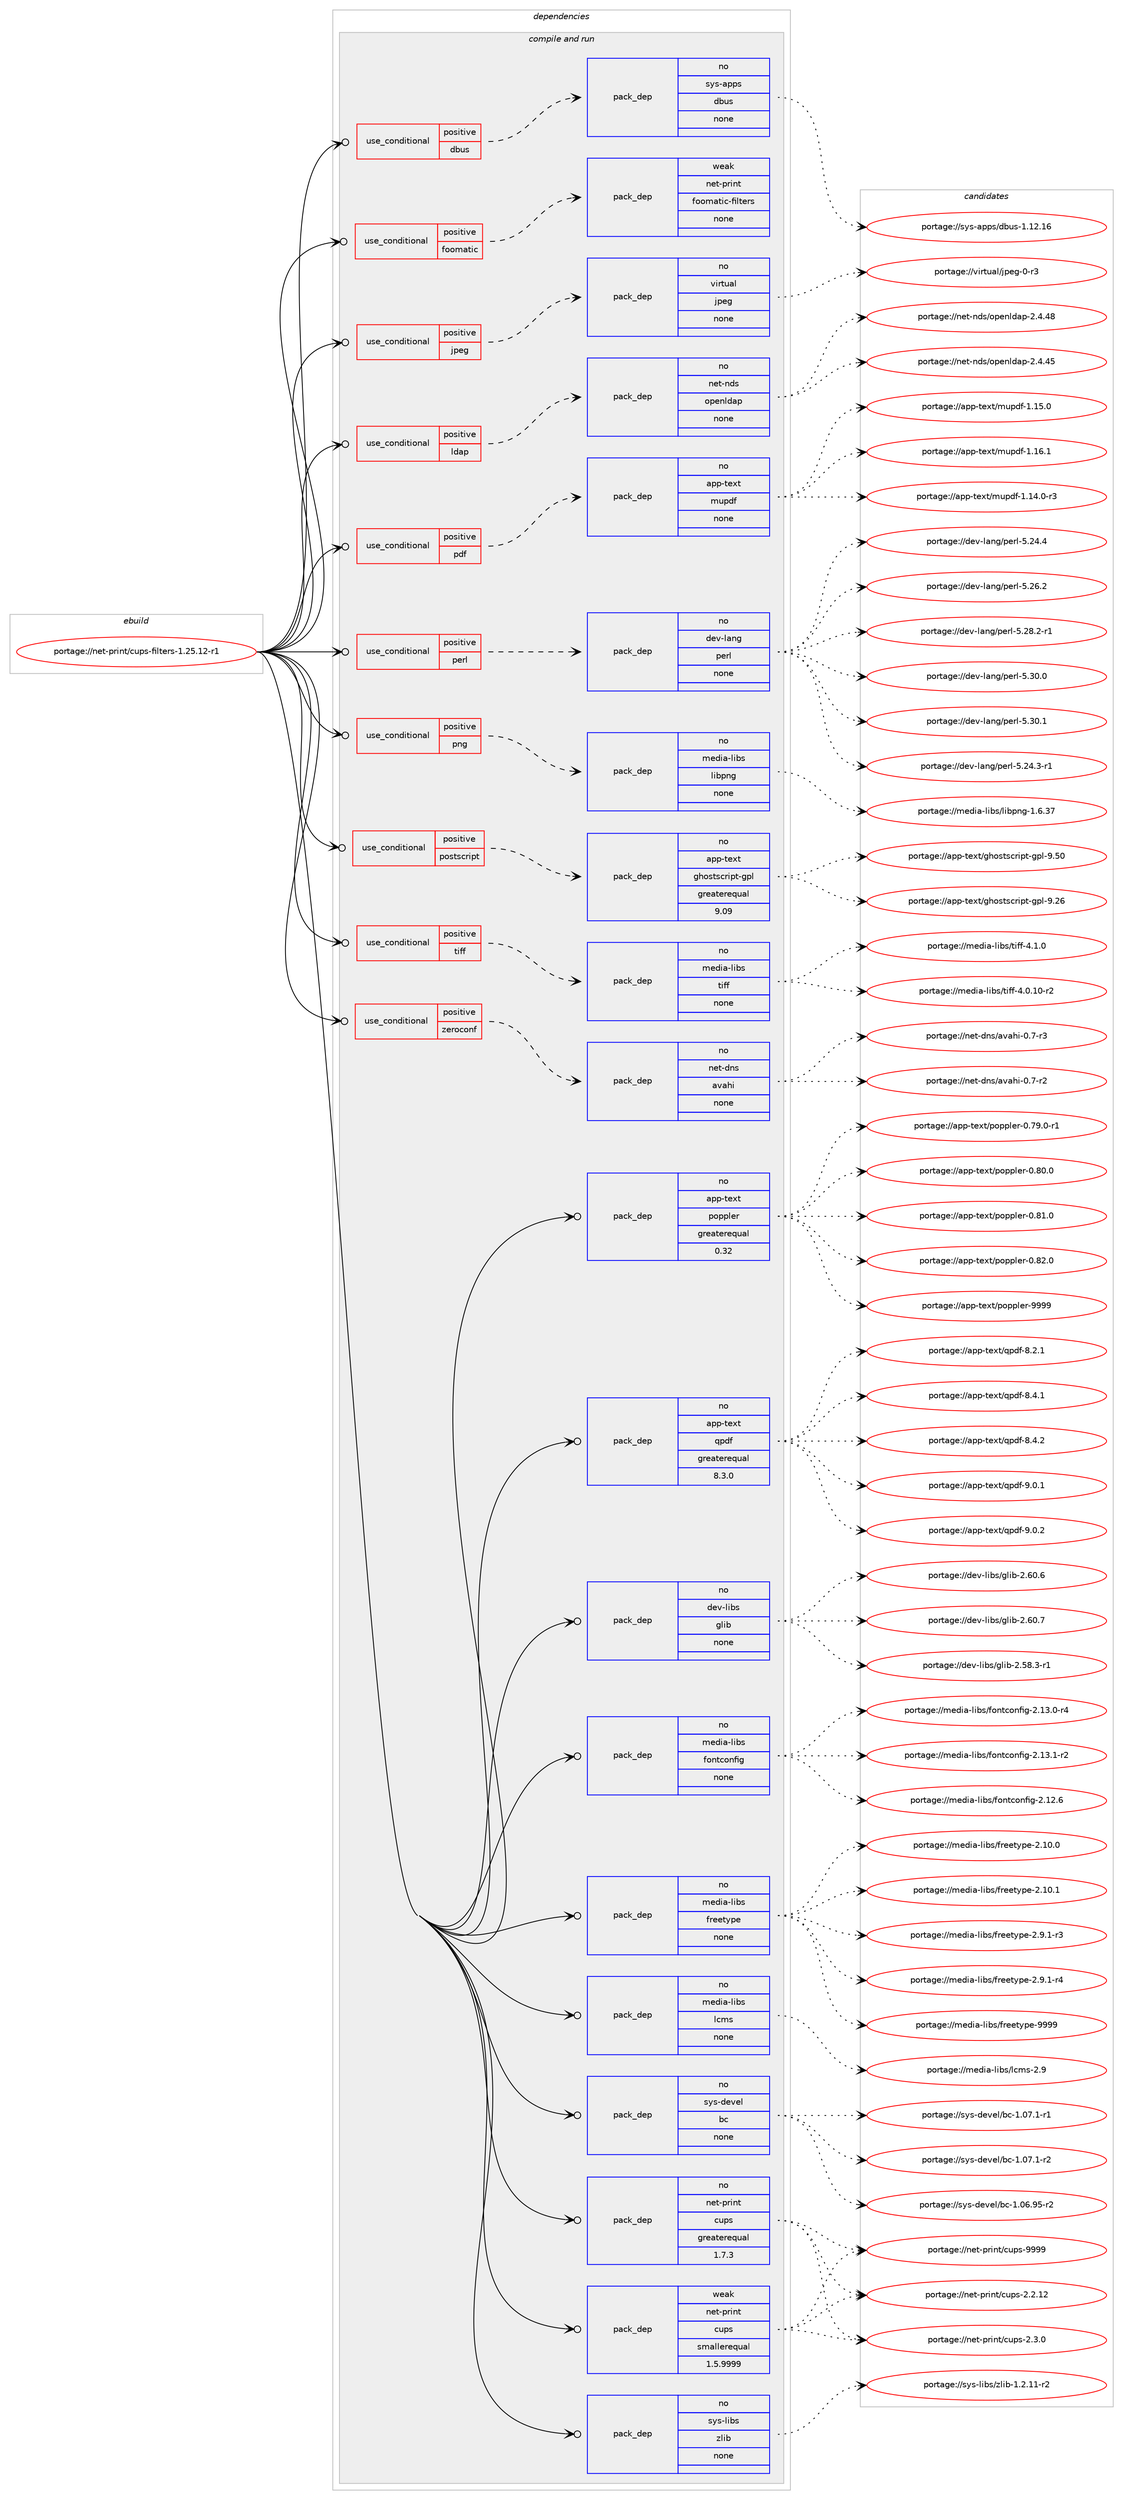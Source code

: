 digraph prolog {

# *************
# Graph options
# *************

newrank=true;
concentrate=true;
compound=true;
graph [rankdir=LR,fontname=Helvetica,fontsize=10,ranksep=1.5];#, ranksep=2.5, nodesep=0.2];
edge  [arrowhead=vee];
node  [fontname=Helvetica,fontsize=10];

# **********
# The ebuild
# **********

subgraph cluster_leftcol {
color=gray;
label=<<i>ebuild</i>>;
id [label="portage://net-print/cups-filters-1.25.12-r1", color=red, width=4, href="../net-print/cups-filters-1.25.12-r1.svg"];
}

# ****************
# The dependencies
# ****************

subgraph cluster_midcol {
color=gray;
label=<<i>dependencies</i>>;
subgraph cluster_compile {
fillcolor="#eeeeee";
style=filled;
label=<<i>compile</i>>;
}
subgraph cluster_compileandrun {
fillcolor="#eeeeee";
style=filled;
label=<<i>compile and run</i>>;
subgraph cond93526 {
dependency374276 [label=<<TABLE BORDER="0" CELLBORDER="1" CELLSPACING="0" CELLPADDING="4"><TR><TD ROWSPAN="3" CELLPADDING="10">use_conditional</TD></TR><TR><TD>positive</TD></TR><TR><TD>dbus</TD></TR></TABLE>>, shape=none, color=red];
subgraph pack274422 {
dependency374277 [label=<<TABLE BORDER="0" CELLBORDER="1" CELLSPACING="0" CELLPADDING="4" WIDTH="220"><TR><TD ROWSPAN="6" CELLPADDING="30">pack_dep</TD></TR><TR><TD WIDTH="110">no</TD></TR><TR><TD>sys-apps</TD></TR><TR><TD>dbus</TD></TR><TR><TD>none</TD></TR><TR><TD></TD></TR></TABLE>>, shape=none, color=blue];
}
dependency374276:e -> dependency374277:w [weight=20,style="dashed",arrowhead="vee"];
}
id:e -> dependency374276:w [weight=20,style="solid",arrowhead="odotvee"];
subgraph cond93527 {
dependency374278 [label=<<TABLE BORDER="0" CELLBORDER="1" CELLSPACING="0" CELLPADDING="4"><TR><TD ROWSPAN="3" CELLPADDING="10">use_conditional</TD></TR><TR><TD>positive</TD></TR><TR><TD>foomatic</TD></TR></TABLE>>, shape=none, color=red];
subgraph pack274423 {
dependency374279 [label=<<TABLE BORDER="0" CELLBORDER="1" CELLSPACING="0" CELLPADDING="4" WIDTH="220"><TR><TD ROWSPAN="6" CELLPADDING="30">pack_dep</TD></TR><TR><TD WIDTH="110">weak</TD></TR><TR><TD>net-print</TD></TR><TR><TD>foomatic-filters</TD></TR><TR><TD>none</TD></TR><TR><TD></TD></TR></TABLE>>, shape=none, color=blue];
}
dependency374278:e -> dependency374279:w [weight=20,style="dashed",arrowhead="vee"];
}
id:e -> dependency374278:w [weight=20,style="solid",arrowhead="odotvee"];
subgraph cond93528 {
dependency374280 [label=<<TABLE BORDER="0" CELLBORDER="1" CELLSPACING="0" CELLPADDING="4"><TR><TD ROWSPAN="3" CELLPADDING="10">use_conditional</TD></TR><TR><TD>positive</TD></TR><TR><TD>jpeg</TD></TR></TABLE>>, shape=none, color=red];
subgraph pack274424 {
dependency374281 [label=<<TABLE BORDER="0" CELLBORDER="1" CELLSPACING="0" CELLPADDING="4" WIDTH="220"><TR><TD ROWSPAN="6" CELLPADDING="30">pack_dep</TD></TR><TR><TD WIDTH="110">no</TD></TR><TR><TD>virtual</TD></TR><TR><TD>jpeg</TD></TR><TR><TD>none</TD></TR><TR><TD></TD></TR></TABLE>>, shape=none, color=blue];
}
dependency374280:e -> dependency374281:w [weight=20,style="dashed",arrowhead="vee"];
}
id:e -> dependency374280:w [weight=20,style="solid",arrowhead="odotvee"];
subgraph cond93529 {
dependency374282 [label=<<TABLE BORDER="0" CELLBORDER="1" CELLSPACING="0" CELLPADDING="4"><TR><TD ROWSPAN="3" CELLPADDING="10">use_conditional</TD></TR><TR><TD>positive</TD></TR><TR><TD>ldap</TD></TR></TABLE>>, shape=none, color=red];
subgraph pack274425 {
dependency374283 [label=<<TABLE BORDER="0" CELLBORDER="1" CELLSPACING="0" CELLPADDING="4" WIDTH="220"><TR><TD ROWSPAN="6" CELLPADDING="30">pack_dep</TD></TR><TR><TD WIDTH="110">no</TD></TR><TR><TD>net-nds</TD></TR><TR><TD>openldap</TD></TR><TR><TD>none</TD></TR><TR><TD></TD></TR></TABLE>>, shape=none, color=blue];
}
dependency374282:e -> dependency374283:w [weight=20,style="dashed",arrowhead="vee"];
}
id:e -> dependency374282:w [weight=20,style="solid",arrowhead="odotvee"];
subgraph cond93530 {
dependency374284 [label=<<TABLE BORDER="0" CELLBORDER="1" CELLSPACING="0" CELLPADDING="4"><TR><TD ROWSPAN="3" CELLPADDING="10">use_conditional</TD></TR><TR><TD>positive</TD></TR><TR><TD>pdf</TD></TR></TABLE>>, shape=none, color=red];
subgraph pack274426 {
dependency374285 [label=<<TABLE BORDER="0" CELLBORDER="1" CELLSPACING="0" CELLPADDING="4" WIDTH="220"><TR><TD ROWSPAN="6" CELLPADDING="30">pack_dep</TD></TR><TR><TD WIDTH="110">no</TD></TR><TR><TD>app-text</TD></TR><TR><TD>mupdf</TD></TR><TR><TD>none</TD></TR><TR><TD></TD></TR></TABLE>>, shape=none, color=blue];
}
dependency374284:e -> dependency374285:w [weight=20,style="dashed",arrowhead="vee"];
}
id:e -> dependency374284:w [weight=20,style="solid",arrowhead="odotvee"];
subgraph cond93531 {
dependency374286 [label=<<TABLE BORDER="0" CELLBORDER="1" CELLSPACING="0" CELLPADDING="4"><TR><TD ROWSPAN="3" CELLPADDING="10">use_conditional</TD></TR><TR><TD>positive</TD></TR><TR><TD>perl</TD></TR></TABLE>>, shape=none, color=red];
subgraph pack274427 {
dependency374287 [label=<<TABLE BORDER="0" CELLBORDER="1" CELLSPACING="0" CELLPADDING="4" WIDTH="220"><TR><TD ROWSPAN="6" CELLPADDING="30">pack_dep</TD></TR><TR><TD WIDTH="110">no</TD></TR><TR><TD>dev-lang</TD></TR><TR><TD>perl</TD></TR><TR><TD>none</TD></TR><TR><TD></TD></TR></TABLE>>, shape=none, color=blue];
}
dependency374286:e -> dependency374287:w [weight=20,style="dashed",arrowhead="vee"];
}
id:e -> dependency374286:w [weight=20,style="solid",arrowhead="odotvee"];
subgraph cond93532 {
dependency374288 [label=<<TABLE BORDER="0" CELLBORDER="1" CELLSPACING="0" CELLPADDING="4"><TR><TD ROWSPAN="3" CELLPADDING="10">use_conditional</TD></TR><TR><TD>positive</TD></TR><TR><TD>png</TD></TR></TABLE>>, shape=none, color=red];
subgraph pack274428 {
dependency374289 [label=<<TABLE BORDER="0" CELLBORDER="1" CELLSPACING="0" CELLPADDING="4" WIDTH="220"><TR><TD ROWSPAN="6" CELLPADDING="30">pack_dep</TD></TR><TR><TD WIDTH="110">no</TD></TR><TR><TD>media-libs</TD></TR><TR><TD>libpng</TD></TR><TR><TD>none</TD></TR><TR><TD></TD></TR></TABLE>>, shape=none, color=blue];
}
dependency374288:e -> dependency374289:w [weight=20,style="dashed",arrowhead="vee"];
}
id:e -> dependency374288:w [weight=20,style="solid",arrowhead="odotvee"];
subgraph cond93533 {
dependency374290 [label=<<TABLE BORDER="0" CELLBORDER="1" CELLSPACING="0" CELLPADDING="4"><TR><TD ROWSPAN="3" CELLPADDING="10">use_conditional</TD></TR><TR><TD>positive</TD></TR><TR><TD>postscript</TD></TR></TABLE>>, shape=none, color=red];
subgraph pack274429 {
dependency374291 [label=<<TABLE BORDER="0" CELLBORDER="1" CELLSPACING="0" CELLPADDING="4" WIDTH="220"><TR><TD ROWSPAN="6" CELLPADDING="30">pack_dep</TD></TR><TR><TD WIDTH="110">no</TD></TR><TR><TD>app-text</TD></TR><TR><TD>ghostscript-gpl</TD></TR><TR><TD>greaterequal</TD></TR><TR><TD>9.09</TD></TR></TABLE>>, shape=none, color=blue];
}
dependency374290:e -> dependency374291:w [weight=20,style="dashed",arrowhead="vee"];
}
id:e -> dependency374290:w [weight=20,style="solid",arrowhead="odotvee"];
subgraph cond93534 {
dependency374292 [label=<<TABLE BORDER="0" CELLBORDER="1" CELLSPACING="0" CELLPADDING="4"><TR><TD ROWSPAN="3" CELLPADDING="10">use_conditional</TD></TR><TR><TD>positive</TD></TR><TR><TD>tiff</TD></TR></TABLE>>, shape=none, color=red];
subgraph pack274430 {
dependency374293 [label=<<TABLE BORDER="0" CELLBORDER="1" CELLSPACING="0" CELLPADDING="4" WIDTH="220"><TR><TD ROWSPAN="6" CELLPADDING="30">pack_dep</TD></TR><TR><TD WIDTH="110">no</TD></TR><TR><TD>media-libs</TD></TR><TR><TD>tiff</TD></TR><TR><TD>none</TD></TR><TR><TD></TD></TR></TABLE>>, shape=none, color=blue];
}
dependency374292:e -> dependency374293:w [weight=20,style="dashed",arrowhead="vee"];
}
id:e -> dependency374292:w [weight=20,style="solid",arrowhead="odotvee"];
subgraph cond93535 {
dependency374294 [label=<<TABLE BORDER="0" CELLBORDER="1" CELLSPACING="0" CELLPADDING="4"><TR><TD ROWSPAN="3" CELLPADDING="10">use_conditional</TD></TR><TR><TD>positive</TD></TR><TR><TD>zeroconf</TD></TR></TABLE>>, shape=none, color=red];
subgraph pack274431 {
dependency374295 [label=<<TABLE BORDER="0" CELLBORDER="1" CELLSPACING="0" CELLPADDING="4" WIDTH="220"><TR><TD ROWSPAN="6" CELLPADDING="30">pack_dep</TD></TR><TR><TD WIDTH="110">no</TD></TR><TR><TD>net-dns</TD></TR><TR><TD>avahi</TD></TR><TR><TD>none</TD></TR><TR><TD></TD></TR></TABLE>>, shape=none, color=blue];
}
dependency374294:e -> dependency374295:w [weight=20,style="dashed",arrowhead="vee"];
}
id:e -> dependency374294:w [weight=20,style="solid",arrowhead="odotvee"];
subgraph pack274432 {
dependency374296 [label=<<TABLE BORDER="0" CELLBORDER="1" CELLSPACING="0" CELLPADDING="4" WIDTH="220"><TR><TD ROWSPAN="6" CELLPADDING="30">pack_dep</TD></TR><TR><TD WIDTH="110">no</TD></TR><TR><TD>app-text</TD></TR><TR><TD>poppler</TD></TR><TR><TD>greaterequal</TD></TR><TR><TD>0.32</TD></TR></TABLE>>, shape=none, color=blue];
}
id:e -> dependency374296:w [weight=20,style="solid",arrowhead="odotvee"];
subgraph pack274433 {
dependency374297 [label=<<TABLE BORDER="0" CELLBORDER="1" CELLSPACING="0" CELLPADDING="4" WIDTH="220"><TR><TD ROWSPAN="6" CELLPADDING="30">pack_dep</TD></TR><TR><TD WIDTH="110">no</TD></TR><TR><TD>app-text</TD></TR><TR><TD>qpdf</TD></TR><TR><TD>greaterequal</TD></TR><TR><TD>8.3.0</TD></TR></TABLE>>, shape=none, color=blue];
}
id:e -> dependency374297:w [weight=20,style="solid",arrowhead="odotvee"];
subgraph pack274434 {
dependency374298 [label=<<TABLE BORDER="0" CELLBORDER="1" CELLSPACING="0" CELLPADDING="4" WIDTH="220"><TR><TD ROWSPAN="6" CELLPADDING="30">pack_dep</TD></TR><TR><TD WIDTH="110">no</TD></TR><TR><TD>dev-libs</TD></TR><TR><TD>glib</TD></TR><TR><TD>none</TD></TR><TR><TD></TD></TR></TABLE>>, shape=none, color=blue];
}
id:e -> dependency374298:w [weight=20,style="solid",arrowhead="odotvee"];
subgraph pack274435 {
dependency374299 [label=<<TABLE BORDER="0" CELLBORDER="1" CELLSPACING="0" CELLPADDING="4" WIDTH="220"><TR><TD ROWSPAN="6" CELLPADDING="30">pack_dep</TD></TR><TR><TD WIDTH="110">no</TD></TR><TR><TD>media-libs</TD></TR><TR><TD>fontconfig</TD></TR><TR><TD>none</TD></TR><TR><TD></TD></TR></TABLE>>, shape=none, color=blue];
}
id:e -> dependency374299:w [weight=20,style="solid",arrowhead="odotvee"];
subgraph pack274436 {
dependency374300 [label=<<TABLE BORDER="0" CELLBORDER="1" CELLSPACING="0" CELLPADDING="4" WIDTH="220"><TR><TD ROWSPAN="6" CELLPADDING="30">pack_dep</TD></TR><TR><TD WIDTH="110">no</TD></TR><TR><TD>media-libs</TD></TR><TR><TD>freetype</TD></TR><TR><TD>none</TD></TR><TR><TD></TD></TR></TABLE>>, shape=none, color=blue];
}
id:e -> dependency374300:w [weight=20,style="solid",arrowhead="odotvee"];
subgraph pack274437 {
dependency374301 [label=<<TABLE BORDER="0" CELLBORDER="1" CELLSPACING="0" CELLPADDING="4" WIDTH="220"><TR><TD ROWSPAN="6" CELLPADDING="30">pack_dep</TD></TR><TR><TD WIDTH="110">no</TD></TR><TR><TD>media-libs</TD></TR><TR><TD>lcms</TD></TR><TR><TD>none</TD></TR><TR><TD></TD></TR></TABLE>>, shape=none, color=blue];
}
id:e -> dependency374301:w [weight=20,style="solid",arrowhead="odotvee"];
subgraph pack274438 {
dependency374302 [label=<<TABLE BORDER="0" CELLBORDER="1" CELLSPACING="0" CELLPADDING="4" WIDTH="220"><TR><TD ROWSPAN="6" CELLPADDING="30">pack_dep</TD></TR><TR><TD WIDTH="110">no</TD></TR><TR><TD>net-print</TD></TR><TR><TD>cups</TD></TR><TR><TD>greaterequal</TD></TR><TR><TD>1.7.3</TD></TR></TABLE>>, shape=none, color=blue];
}
id:e -> dependency374302:w [weight=20,style="solid",arrowhead="odotvee"];
subgraph pack274439 {
dependency374303 [label=<<TABLE BORDER="0" CELLBORDER="1" CELLSPACING="0" CELLPADDING="4" WIDTH="220"><TR><TD ROWSPAN="6" CELLPADDING="30">pack_dep</TD></TR><TR><TD WIDTH="110">no</TD></TR><TR><TD>sys-devel</TD></TR><TR><TD>bc</TD></TR><TR><TD>none</TD></TR><TR><TD></TD></TR></TABLE>>, shape=none, color=blue];
}
id:e -> dependency374303:w [weight=20,style="solid",arrowhead="odotvee"];
subgraph pack274440 {
dependency374304 [label=<<TABLE BORDER="0" CELLBORDER="1" CELLSPACING="0" CELLPADDING="4" WIDTH="220"><TR><TD ROWSPAN="6" CELLPADDING="30">pack_dep</TD></TR><TR><TD WIDTH="110">no</TD></TR><TR><TD>sys-libs</TD></TR><TR><TD>zlib</TD></TR><TR><TD>none</TD></TR><TR><TD></TD></TR></TABLE>>, shape=none, color=blue];
}
id:e -> dependency374304:w [weight=20,style="solid",arrowhead="odotvee"];
subgraph pack274441 {
dependency374305 [label=<<TABLE BORDER="0" CELLBORDER="1" CELLSPACING="0" CELLPADDING="4" WIDTH="220"><TR><TD ROWSPAN="6" CELLPADDING="30">pack_dep</TD></TR><TR><TD WIDTH="110">weak</TD></TR><TR><TD>net-print</TD></TR><TR><TD>cups</TD></TR><TR><TD>smallerequal</TD></TR><TR><TD>1.5.9999</TD></TR></TABLE>>, shape=none, color=blue];
}
id:e -> dependency374305:w [weight=20,style="solid",arrowhead="odotvee"];
}
subgraph cluster_run {
fillcolor="#eeeeee";
style=filled;
label=<<i>run</i>>;
}
}

# **************
# The candidates
# **************

subgraph cluster_choices {
rank=same;
color=gray;
label=<<i>candidates</i>>;

subgraph choice274422 {
color=black;
nodesep=1;
choiceportage115121115459711211211547100981171154549464950464954 [label="portage://sys-apps/dbus-1.12.16", color=red, width=4,href="../sys-apps/dbus-1.12.16.svg"];
dependency374277:e -> choiceportage115121115459711211211547100981171154549464950464954:w [style=dotted,weight="100"];
}
subgraph choice274423 {
color=black;
nodesep=1;
}
subgraph choice274424 {
color=black;
nodesep=1;
choiceportage118105114116117971084710611210110345484511451 [label="portage://virtual/jpeg-0-r3", color=red, width=4,href="../virtual/jpeg-0-r3.svg"];
dependency374281:e -> choiceportage118105114116117971084710611210110345484511451:w [style=dotted,weight="100"];
}
subgraph choice274425 {
color=black;
nodesep=1;
choiceportage11010111645110100115471111121011101081009711245504652465253 [label="portage://net-nds/openldap-2.4.45", color=red, width=4,href="../net-nds/openldap-2.4.45.svg"];
choiceportage11010111645110100115471111121011101081009711245504652465256 [label="portage://net-nds/openldap-2.4.48", color=red, width=4,href="../net-nds/openldap-2.4.48.svg"];
dependency374283:e -> choiceportage11010111645110100115471111121011101081009711245504652465253:w [style=dotted,weight="100"];
dependency374283:e -> choiceportage11010111645110100115471111121011101081009711245504652465256:w [style=dotted,weight="100"];
}
subgraph choice274426 {
color=black;
nodesep=1;
choiceportage971121124511610112011647109117112100102454946495246484511451 [label="portage://app-text/mupdf-1.14.0-r3", color=red, width=4,href="../app-text/mupdf-1.14.0-r3.svg"];
choiceportage97112112451161011201164710911711210010245494649534648 [label="portage://app-text/mupdf-1.15.0", color=red, width=4,href="../app-text/mupdf-1.15.0.svg"];
choiceportage97112112451161011201164710911711210010245494649544649 [label="portage://app-text/mupdf-1.16.1", color=red, width=4,href="../app-text/mupdf-1.16.1.svg"];
dependency374285:e -> choiceportage971121124511610112011647109117112100102454946495246484511451:w [style=dotted,weight="100"];
dependency374285:e -> choiceportage97112112451161011201164710911711210010245494649534648:w [style=dotted,weight="100"];
dependency374285:e -> choiceportage97112112451161011201164710911711210010245494649544649:w [style=dotted,weight="100"];
}
subgraph choice274427 {
color=black;
nodesep=1;
choiceportage100101118451089711010347112101114108455346505246514511449 [label="portage://dev-lang/perl-5.24.3-r1", color=red, width=4,href="../dev-lang/perl-5.24.3-r1.svg"];
choiceportage10010111845108971101034711210111410845534650524652 [label="portage://dev-lang/perl-5.24.4", color=red, width=4,href="../dev-lang/perl-5.24.4.svg"];
choiceportage10010111845108971101034711210111410845534650544650 [label="portage://dev-lang/perl-5.26.2", color=red, width=4,href="../dev-lang/perl-5.26.2.svg"];
choiceportage100101118451089711010347112101114108455346505646504511449 [label="portage://dev-lang/perl-5.28.2-r1", color=red, width=4,href="../dev-lang/perl-5.28.2-r1.svg"];
choiceportage10010111845108971101034711210111410845534651484648 [label="portage://dev-lang/perl-5.30.0", color=red, width=4,href="../dev-lang/perl-5.30.0.svg"];
choiceportage10010111845108971101034711210111410845534651484649 [label="portage://dev-lang/perl-5.30.1", color=red, width=4,href="../dev-lang/perl-5.30.1.svg"];
dependency374287:e -> choiceportage100101118451089711010347112101114108455346505246514511449:w [style=dotted,weight="100"];
dependency374287:e -> choiceportage10010111845108971101034711210111410845534650524652:w [style=dotted,weight="100"];
dependency374287:e -> choiceportage10010111845108971101034711210111410845534650544650:w [style=dotted,weight="100"];
dependency374287:e -> choiceportage100101118451089711010347112101114108455346505646504511449:w [style=dotted,weight="100"];
dependency374287:e -> choiceportage10010111845108971101034711210111410845534651484648:w [style=dotted,weight="100"];
dependency374287:e -> choiceportage10010111845108971101034711210111410845534651484649:w [style=dotted,weight="100"];
}
subgraph choice274428 {
color=black;
nodesep=1;
choiceportage109101100105974510810598115471081059811211010345494654465155 [label="portage://media-libs/libpng-1.6.37", color=red, width=4,href="../media-libs/libpng-1.6.37.svg"];
dependency374289:e -> choiceportage109101100105974510810598115471081059811211010345494654465155:w [style=dotted,weight="100"];
}
subgraph choice274429 {
color=black;
nodesep=1;
choiceportage97112112451161011201164710310411111511611599114105112116451031121084557465054 [label="portage://app-text/ghostscript-gpl-9.26", color=red, width=4,href="../app-text/ghostscript-gpl-9.26.svg"];
choiceportage97112112451161011201164710310411111511611599114105112116451031121084557465348 [label="portage://app-text/ghostscript-gpl-9.50", color=red, width=4,href="../app-text/ghostscript-gpl-9.50.svg"];
dependency374291:e -> choiceportage97112112451161011201164710310411111511611599114105112116451031121084557465054:w [style=dotted,weight="100"];
dependency374291:e -> choiceportage97112112451161011201164710310411111511611599114105112116451031121084557465348:w [style=dotted,weight="100"];
}
subgraph choice274430 {
color=black;
nodesep=1;
choiceportage10910110010597451081059811547116105102102455246484649484511450 [label="portage://media-libs/tiff-4.0.10-r2", color=red, width=4,href="../media-libs/tiff-4.0.10-r2.svg"];
choiceportage10910110010597451081059811547116105102102455246494648 [label="portage://media-libs/tiff-4.1.0", color=red, width=4,href="../media-libs/tiff-4.1.0.svg"];
dependency374293:e -> choiceportage10910110010597451081059811547116105102102455246484649484511450:w [style=dotted,weight="100"];
dependency374293:e -> choiceportage10910110010597451081059811547116105102102455246494648:w [style=dotted,weight="100"];
}
subgraph choice274431 {
color=black;
nodesep=1;
choiceportage11010111645100110115479711897104105454846554511450 [label="portage://net-dns/avahi-0.7-r2", color=red, width=4,href="../net-dns/avahi-0.7-r2.svg"];
choiceportage11010111645100110115479711897104105454846554511451 [label="portage://net-dns/avahi-0.7-r3", color=red, width=4,href="../net-dns/avahi-0.7-r3.svg"];
dependency374295:e -> choiceportage11010111645100110115479711897104105454846554511450:w [style=dotted,weight="100"];
dependency374295:e -> choiceportage11010111645100110115479711897104105454846554511451:w [style=dotted,weight="100"];
}
subgraph choice274432 {
color=black;
nodesep=1;
choiceportage971121124511610112011647112111112112108101114454846555746484511449 [label="portage://app-text/poppler-0.79.0-r1", color=red, width=4,href="../app-text/poppler-0.79.0-r1.svg"];
choiceportage97112112451161011201164711211111211210810111445484656484648 [label="portage://app-text/poppler-0.80.0", color=red, width=4,href="../app-text/poppler-0.80.0.svg"];
choiceportage97112112451161011201164711211111211210810111445484656494648 [label="portage://app-text/poppler-0.81.0", color=red, width=4,href="../app-text/poppler-0.81.0.svg"];
choiceportage97112112451161011201164711211111211210810111445484656504648 [label="portage://app-text/poppler-0.82.0", color=red, width=4,href="../app-text/poppler-0.82.0.svg"];
choiceportage9711211245116101120116471121111121121081011144557575757 [label="portage://app-text/poppler-9999", color=red, width=4,href="../app-text/poppler-9999.svg"];
dependency374296:e -> choiceportage971121124511610112011647112111112112108101114454846555746484511449:w [style=dotted,weight="100"];
dependency374296:e -> choiceportage97112112451161011201164711211111211210810111445484656484648:w [style=dotted,weight="100"];
dependency374296:e -> choiceportage97112112451161011201164711211111211210810111445484656494648:w [style=dotted,weight="100"];
dependency374296:e -> choiceportage97112112451161011201164711211111211210810111445484656504648:w [style=dotted,weight="100"];
dependency374296:e -> choiceportage9711211245116101120116471121111121121081011144557575757:w [style=dotted,weight="100"];
}
subgraph choice274433 {
color=black;
nodesep=1;
choiceportage971121124511610112011647113112100102455646504649 [label="portage://app-text/qpdf-8.2.1", color=red, width=4,href="../app-text/qpdf-8.2.1.svg"];
choiceportage971121124511610112011647113112100102455646524649 [label="portage://app-text/qpdf-8.4.1", color=red, width=4,href="../app-text/qpdf-8.4.1.svg"];
choiceportage971121124511610112011647113112100102455646524650 [label="portage://app-text/qpdf-8.4.2", color=red, width=4,href="../app-text/qpdf-8.4.2.svg"];
choiceportage971121124511610112011647113112100102455746484649 [label="portage://app-text/qpdf-9.0.1", color=red, width=4,href="../app-text/qpdf-9.0.1.svg"];
choiceportage971121124511610112011647113112100102455746484650 [label="portage://app-text/qpdf-9.0.2", color=red, width=4,href="../app-text/qpdf-9.0.2.svg"];
dependency374297:e -> choiceportage971121124511610112011647113112100102455646504649:w [style=dotted,weight="100"];
dependency374297:e -> choiceportage971121124511610112011647113112100102455646524649:w [style=dotted,weight="100"];
dependency374297:e -> choiceportage971121124511610112011647113112100102455646524650:w [style=dotted,weight="100"];
dependency374297:e -> choiceportage971121124511610112011647113112100102455746484649:w [style=dotted,weight="100"];
dependency374297:e -> choiceportage971121124511610112011647113112100102455746484650:w [style=dotted,weight="100"];
}
subgraph choice274434 {
color=black;
nodesep=1;
choiceportage10010111845108105981154710310810598455046535646514511449 [label="portage://dev-libs/glib-2.58.3-r1", color=red, width=4,href="../dev-libs/glib-2.58.3-r1.svg"];
choiceportage1001011184510810598115471031081059845504654484654 [label="portage://dev-libs/glib-2.60.6", color=red, width=4,href="../dev-libs/glib-2.60.6.svg"];
choiceportage1001011184510810598115471031081059845504654484655 [label="portage://dev-libs/glib-2.60.7", color=red, width=4,href="../dev-libs/glib-2.60.7.svg"];
dependency374298:e -> choiceportage10010111845108105981154710310810598455046535646514511449:w [style=dotted,weight="100"];
dependency374298:e -> choiceportage1001011184510810598115471031081059845504654484654:w [style=dotted,weight="100"];
dependency374298:e -> choiceportage1001011184510810598115471031081059845504654484655:w [style=dotted,weight="100"];
}
subgraph choice274435 {
color=black;
nodesep=1;
choiceportage109101100105974510810598115471021111101169911111010210510345504649504654 [label="portage://media-libs/fontconfig-2.12.6", color=red, width=4,href="../media-libs/fontconfig-2.12.6.svg"];
choiceportage1091011001059745108105981154710211111011699111110102105103455046495146484511452 [label="portage://media-libs/fontconfig-2.13.0-r4", color=red, width=4,href="../media-libs/fontconfig-2.13.0-r4.svg"];
choiceportage1091011001059745108105981154710211111011699111110102105103455046495146494511450 [label="portage://media-libs/fontconfig-2.13.1-r2", color=red, width=4,href="../media-libs/fontconfig-2.13.1-r2.svg"];
dependency374299:e -> choiceportage109101100105974510810598115471021111101169911111010210510345504649504654:w [style=dotted,weight="100"];
dependency374299:e -> choiceportage1091011001059745108105981154710211111011699111110102105103455046495146484511452:w [style=dotted,weight="100"];
dependency374299:e -> choiceportage1091011001059745108105981154710211111011699111110102105103455046495146494511450:w [style=dotted,weight="100"];
}
subgraph choice274436 {
color=black;
nodesep=1;
choiceportage1091011001059745108105981154710211410110111612111210145504649484648 [label="portage://media-libs/freetype-2.10.0", color=red, width=4,href="../media-libs/freetype-2.10.0.svg"];
choiceportage1091011001059745108105981154710211410110111612111210145504649484649 [label="portage://media-libs/freetype-2.10.1", color=red, width=4,href="../media-libs/freetype-2.10.1.svg"];
choiceportage109101100105974510810598115471021141011011161211121014550465746494511451 [label="portage://media-libs/freetype-2.9.1-r3", color=red, width=4,href="../media-libs/freetype-2.9.1-r3.svg"];
choiceportage109101100105974510810598115471021141011011161211121014550465746494511452 [label="portage://media-libs/freetype-2.9.1-r4", color=red, width=4,href="../media-libs/freetype-2.9.1-r4.svg"];
choiceportage109101100105974510810598115471021141011011161211121014557575757 [label="portage://media-libs/freetype-9999", color=red, width=4,href="../media-libs/freetype-9999.svg"];
dependency374300:e -> choiceportage1091011001059745108105981154710211410110111612111210145504649484648:w [style=dotted,weight="100"];
dependency374300:e -> choiceportage1091011001059745108105981154710211410110111612111210145504649484649:w [style=dotted,weight="100"];
dependency374300:e -> choiceportage109101100105974510810598115471021141011011161211121014550465746494511451:w [style=dotted,weight="100"];
dependency374300:e -> choiceportage109101100105974510810598115471021141011011161211121014550465746494511452:w [style=dotted,weight="100"];
dependency374300:e -> choiceportage109101100105974510810598115471021141011011161211121014557575757:w [style=dotted,weight="100"];
}
subgraph choice274437 {
color=black;
nodesep=1;
choiceportage109101100105974510810598115471089910911545504657 [label="portage://media-libs/lcms-2.9", color=red, width=4,href="../media-libs/lcms-2.9.svg"];
dependency374301:e -> choiceportage109101100105974510810598115471089910911545504657:w [style=dotted,weight="100"];
}
subgraph choice274438 {
color=black;
nodesep=1;
choiceportage11010111645112114105110116479911711211545504650464950 [label="portage://net-print/cups-2.2.12", color=red, width=4,href="../net-print/cups-2.2.12.svg"];
choiceportage110101116451121141051101164799117112115455046514648 [label="portage://net-print/cups-2.3.0", color=red, width=4,href="../net-print/cups-2.3.0.svg"];
choiceportage1101011164511211410511011647991171121154557575757 [label="portage://net-print/cups-9999", color=red, width=4,href="../net-print/cups-9999.svg"];
dependency374302:e -> choiceportage11010111645112114105110116479911711211545504650464950:w [style=dotted,weight="100"];
dependency374302:e -> choiceportage110101116451121141051101164799117112115455046514648:w [style=dotted,weight="100"];
dependency374302:e -> choiceportage1101011164511211410511011647991171121154557575757:w [style=dotted,weight="100"];
}
subgraph choice274439 {
color=black;
nodesep=1;
choiceportage1151211154510010111810110847989945494648544657534511450 [label="portage://sys-devel/bc-1.06.95-r2", color=red, width=4,href="../sys-devel/bc-1.06.95-r2.svg"];
choiceportage11512111545100101118101108479899454946485546494511449 [label="portage://sys-devel/bc-1.07.1-r1", color=red, width=4,href="../sys-devel/bc-1.07.1-r1.svg"];
choiceportage11512111545100101118101108479899454946485546494511450 [label="portage://sys-devel/bc-1.07.1-r2", color=red, width=4,href="../sys-devel/bc-1.07.1-r2.svg"];
dependency374303:e -> choiceportage1151211154510010111810110847989945494648544657534511450:w [style=dotted,weight="100"];
dependency374303:e -> choiceportage11512111545100101118101108479899454946485546494511449:w [style=dotted,weight="100"];
dependency374303:e -> choiceportage11512111545100101118101108479899454946485546494511450:w [style=dotted,weight="100"];
}
subgraph choice274440 {
color=black;
nodesep=1;
choiceportage11512111545108105981154712210810598454946504649494511450 [label="portage://sys-libs/zlib-1.2.11-r2", color=red, width=4,href="../sys-libs/zlib-1.2.11-r2.svg"];
dependency374304:e -> choiceportage11512111545108105981154712210810598454946504649494511450:w [style=dotted,weight="100"];
}
subgraph choice274441 {
color=black;
nodesep=1;
choiceportage11010111645112114105110116479911711211545504650464950 [label="portage://net-print/cups-2.2.12", color=red, width=4,href="../net-print/cups-2.2.12.svg"];
choiceportage110101116451121141051101164799117112115455046514648 [label="portage://net-print/cups-2.3.0", color=red, width=4,href="../net-print/cups-2.3.0.svg"];
choiceportage1101011164511211410511011647991171121154557575757 [label="portage://net-print/cups-9999", color=red, width=4,href="../net-print/cups-9999.svg"];
dependency374305:e -> choiceportage11010111645112114105110116479911711211545504650464950:w [style=dotted,weight="100"];
dependency374305:e -> choiceportage110101116451121141051101164799117112115455046514648:w [style=dotted,weight="100"];
dependency374305:e -> choiceportage1101011164511211410511011647991171121154557575757:w [style=dotted,weight="100"];
}
}

}
